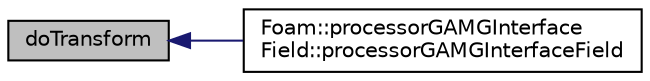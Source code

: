 digraph "doTransform"
{
  bgcolor="transparent";
  edge [fontname="Helvetica",fontsize="10",labelfontname="Helvetica",labelfontsize="10"];
  node [fontname="Helvetica",fontsize="10",shape=record];
  rankdir="LR";
  Node1 [label="doTransform",height=0.2,width=0.4,color="black", fillcolor="grey75", style="filled", fontcolor="black"];
  Node1 -> Node2 [dir="back",color="midnightblue",fontsize="10",style="solid",fontname="Helvetica"];
  Node2 [label="Foam::processorGAMGInterface\lField::processorGAMGInterfaceField",height=0.2,width=0.4,color="black",URL="$a01988.html#a7380bda03c95c3ff6c425c04a9671151",tooltip="Construct from GAMG interface and fine level interface field. "];
}
